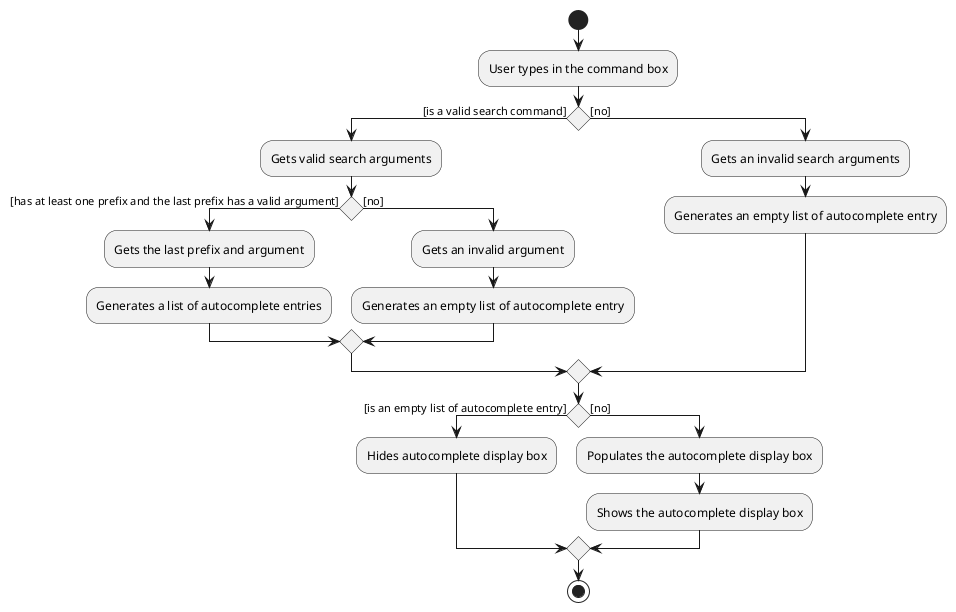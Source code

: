 @startuml
'https://plantuml.com/activity-diagram-beta

start
:User types in the command box;
if () then ([is a valid search command])
    :Gets valid search arguments;
    if () then ([has at least one prefix and the last prefix has a valid argument])
        :Gets the last prefix and argument;
        :Generates a list of autocomplete entries;
    else ([no])
        :Gets an invalid argument;
        :Generates an empty list of autocomplete entry;
    endif
else ([no])
    :Gets an invalid search arguments;
    :Generates an empty list of autocomplete entry;
endif
if () then ([is an empty list of autocomplete entry])
    :Hides autocomplete display box;
else ([no])
    :Populates the autocomplete display box;
    :Shows the autocomplete display box;
endif
stop





@enduml
